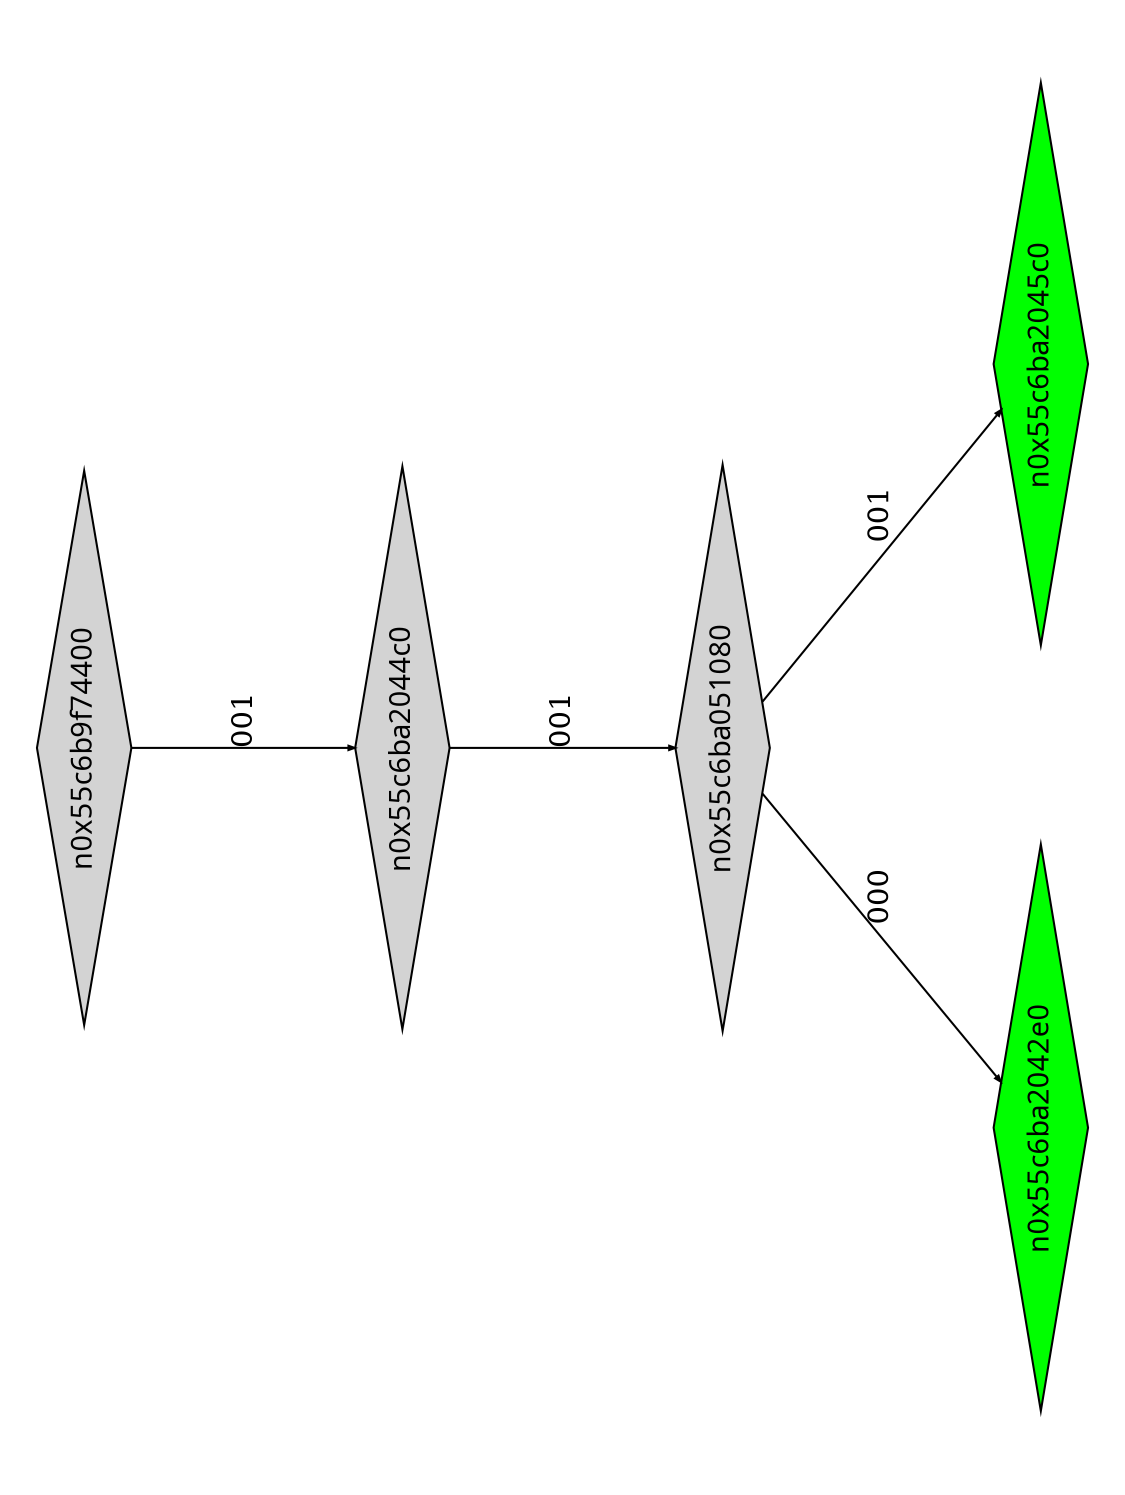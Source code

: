 digraph G {
	size="10,7.5";
	ratio=fill;
	rotate=90;
	center = "true";
	node [style="filled",width=.1,height=.1,fontname="Terminus"]
	edge [arrowsize=.3]
	n0x55c6b9f74400 [shape=diamond];
	n0x55c6b9f74400 -> n0x55c6ba2044c0 [label=001];
	n0x55c6ba2044c0 [shape=diamond];
	n0x55c6ba2044c0 -> n0x55c6ba051080 [label=001];
	n0x55c6ba051080 [shape=diamond];
	n0x55c6ba051080 -> n0x55c6ba2042e0 [label=000];
	n0x55c6ba051080 -> n0x55c6ba2045c0 [label=001];
	n0x55c6ba2045c0 [shape=diamond,fillcolor=green];
	n0x55c6ba2042e0 [shape=diamond,fillcolor=green];
}
